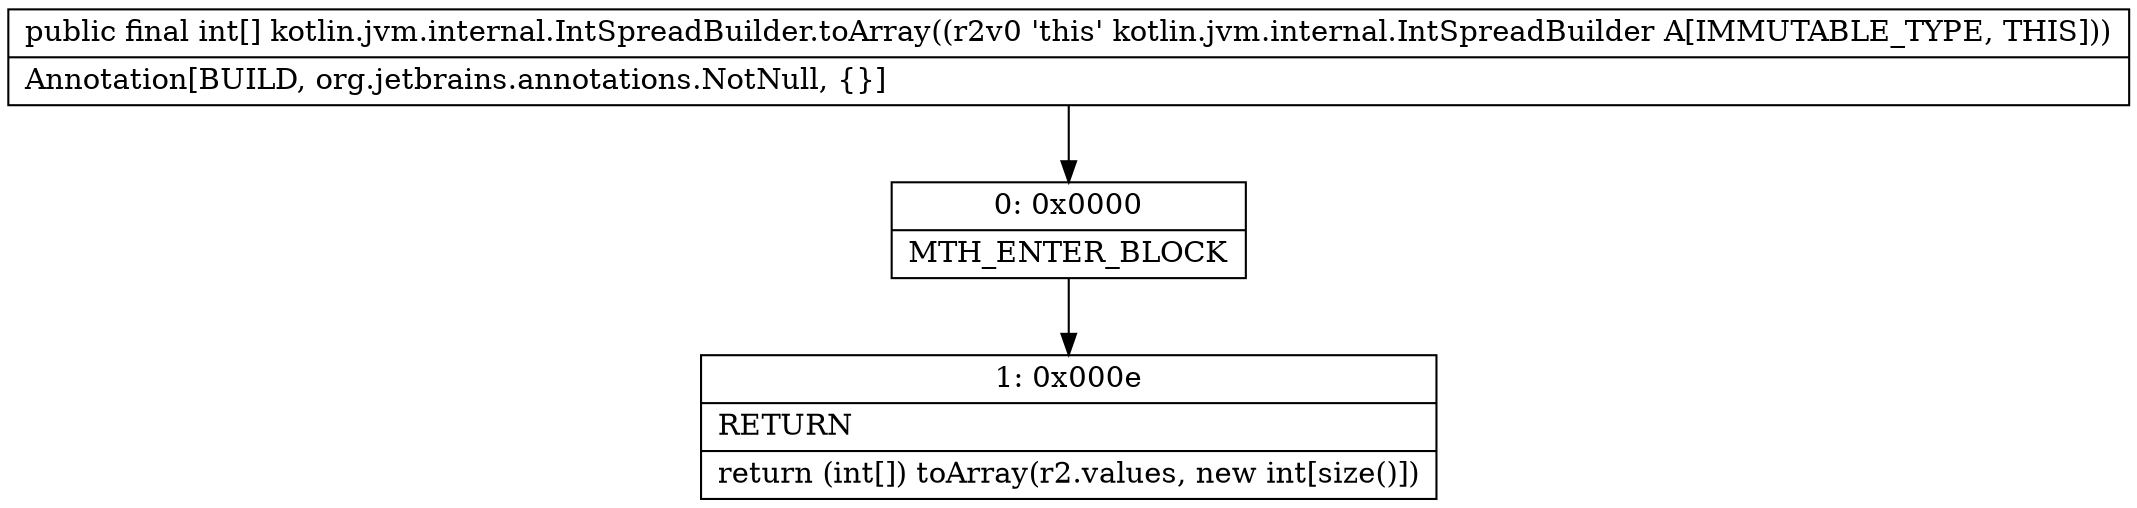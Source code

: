 digraph "CFG forkotlin.jvm.internal.IntSpreadBuilder.toArray()[I" {
Node_0 [shape=record,label="{0\:\ 0x0000|MTH_ENTER_BLOCK\l}"];
Node_1 [shape=record,label="{1\:\ 0x000e|RETURN\l|return (int[]) toArray(r2.values, new int[size()])\l}"];
MethodNode[shape=record,label="{public final int[] kotlin.jvm.internal.IntSpreadBuilder.toArray((r2v0 'this' kotlin.jvm.internal.IntSpreadBuilder A[IMMUTABLE_TYPE, THIS]))  | Annotation[BUILD, org.jetbrains.annotations.NotNull, \{\}]\l}"];
MethodNode -> Node_0;
Node_0 -> Node_1;
}

